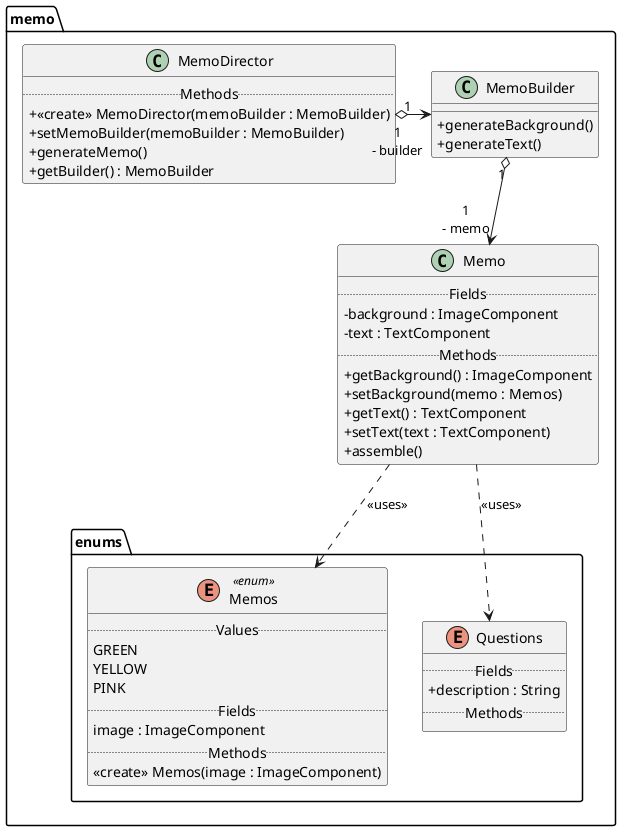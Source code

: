 @startuml
skinparam classAttributeIconSize 0

package memo{
    package enums{
        enum Memos <<enum>>{
            ..Values..
            GREEN
            YELLOW
            PINK
            ..Fields..
            image : ImageComponent
            ..Methods..
            <<create>> Memos(image : ImageComponent)
        }
        enum Questions{
            ..Fields..
            + description : String
            ..Methods..
        }
    }


    class Memo{
        ..Fields..
        - background : ImageComponent
        - text : TextComponent
        ..Methods..
        + getBackground() : ImageComponent
        + setBackground(memo : Memos)
        + getText() : TextComponent
        + setText(text : TextComponent)
        + assemble()
    }

    class MemoDirector{
        ..Methods..
        + <<create>> MemoDirector(memoBuilder : MemoBuilder)
        + setMemoBuilder(memoBuilder : MemoBuilder)
        + generateMemo()
        + getBuilder() : MemoBuilder
    }

    class MemoBuilder{
        + generateBackground()
        + generateText()
    }
}

' Global
memo.Memo ..> memo.enums.Memos : <<uses>>
memo.Memo ..> memo.enums.Questions : <<uses>>
memo.MemoDirector "1" o-> "1\n- builder" memo.MemoBuilder
memo.MemoBuilder "1" o--> "1\n- memo" memo.Memo

@enduml